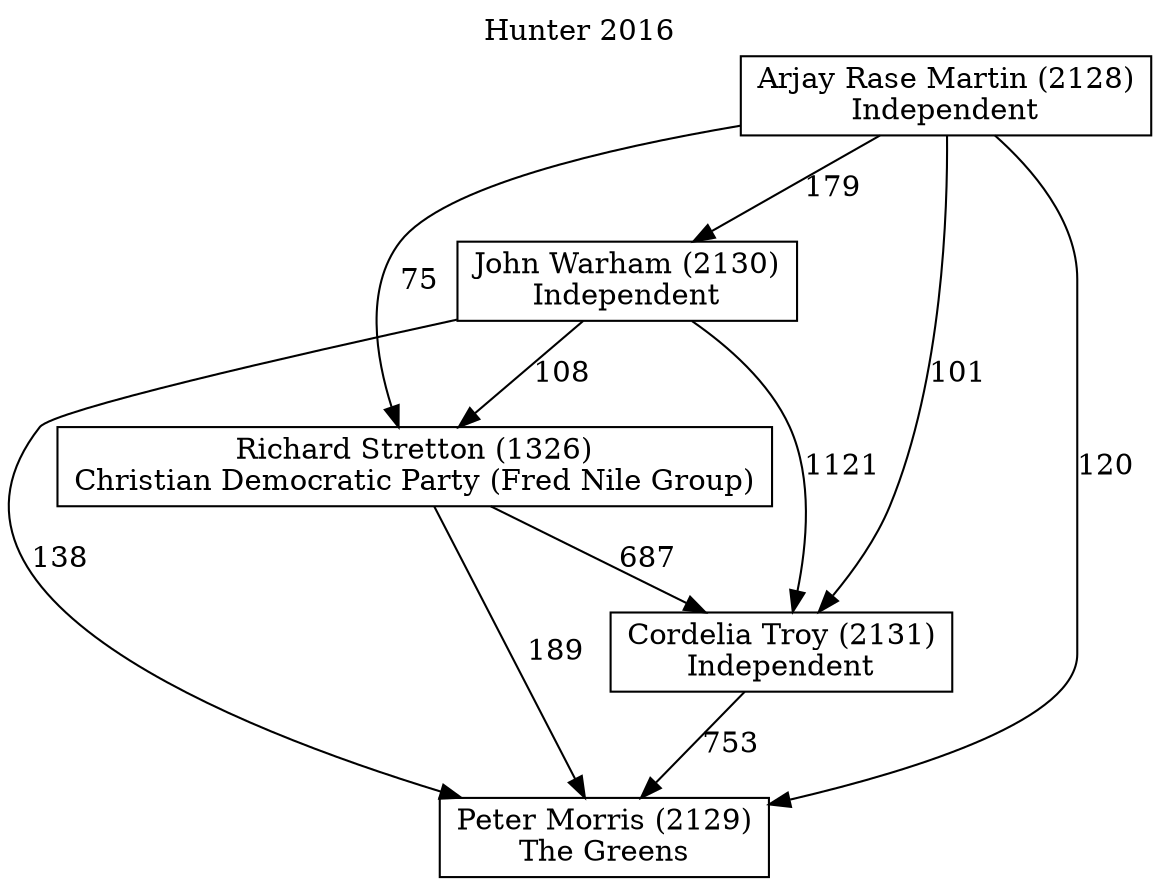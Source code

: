 // House preference flow
digraph "Peter Morris (2129)_Hunter_2016" {
	graph [label="Hunter 2016" labelloc=t mclimit=10]
	node [shape=box]
	"Peter Morris (2129)" [label="Peter Morris (2129)
The Greens"]
	"Cordelia Troy (2131)" [label="Cordelia Troy (2131)
Independent"]
	"Richard Stretton (1326)" [label="Richard Stretton (1326)
Christian Democratic Party (Fred Nile Group)"]
	"John Warham (2130)" [label="John Warham (2130)
Independent"]
	"Arjay Rase Martin (2128)" [label="Arjay Rase Martin (2128)
Independent"]
	"Peter Morris (2129)" [label="Peter Morris (2129)
The Greens"]
	"Richard Stretton (1326)" [label="Richard Stretton (1326)
Christian Democratic Party (Fred Nile Group)"]
	"John Warham (2130)" [label="John Warham (2130)
Independent"]
	"Arjay Rase Martin (2128)" [label="Arjay Rase Martin (2128)
Independent"]
	"Peter Morris (2129)" [label="Peter Morris (2129)
The Greens"]
	"John Warham (2130)" [label="John Warham (2130)
Independent"]
	"Arjay Rase Martin (2128)" [label="Arjay Rase Martin (2128)
Independent"]
	"Peter Morris (2129)" [label="Peter Morris (2129)
The Greens"]
	"Arjay Rase Martin (2128)" [label="Arjay Rase Martin (2128)
Independent"]
	"Arjay Rase Martin (2128)" [label="Arjay Rase Martin (2128)
Independent"]
	"John Warham (2130)" [label="John Warham (2130)
Independent"]
	"Arjay Rase Martin (2128)" [label="Arjay Rase Martin (2128)
Independent"]
	"Arjay Rase Martin (2128)" [label="Arjay Rase Martin (2128)
Independent"]
	"Richard Stretton (1326)" [label="Richard Stretton (1326)
Christian Democratic Party (Fred Nile Group)"]
	"John Warham (2130)" [label="John Warham (2130)
Independent"]
	"Arjay Rase Martin (2128)" [label="Arjay Rase Martin (2128)
Independent"]
	"Richard Stretton (1326)" [label="Richard Stretton (1326)
Christian Democratic Party (Fred Nile Group)"]
	"Arjay Rase Martin (2128)" [label="Arjay Rase Martin (2128)
Independent"]
	"Arjay Rase Martin (2128)" [label="Arjay Rase Martin (2128)
Independent"]
	"John Warham (2130)" [label="John Warham (2130)
Independent"]
	"Arjay Rase Martin (2128)" [label="Arjay Rase Martin (2128)
Independent"]
	"Arjay Rase Martin (2128)" [label="Arjay Rase Martin (2128)
Independent"]
	"Cordelia Troy (2131)" [label="Cordelia Troy (2131)
Independent"]
	"Richard Stretton (1326)" [label="Richard Stretton (1326)
Christian Democratic Party (Fred Nile Group)"]
	"John Warham (2130)" [label="John Warham (2130)
Independent"]
	"Arjay Rase Martin (2128)" [label="Arjay Rase Martin (2128)
Independent"]
	"Cordelia Troy (2131)" [label="Cordelia Troy (2131)
Independent"]
	"John Warham (2130)" [label="John Warham (2130)
Independent"]
	"Arjay Rase Martin (2128)" [label="Arjay Rase Martin (2128)
Independent"]
	"Cordelia Troy (2131)" [label="Cordelia Troy (2131)
Independent"]
	"Arjay Rase Martin (2128)" [label="Arjay Rase Martin (2128)
Independent"]
	"Arjay Rase Martin (2128)" [label="Arjay Rase Martin (2128)
Independent"]
	"John Warham (2130)" [label="John Warham (2130)
Independent"]
	"Arjay Rase Martin (2128)" [label="Arjay Rase Martin (2128)
Independent"]
	"Arjay Rase Martin (2128)" [label="Arjay Rase Martin (2128)
Independent"]
	"Richard Stretton (1326)" [label="Richard Stretton (1326)
Christian Democratic Party (Fred Nile Group)"]
	"John Warham (2130)" [label="John Warham (2130)
Independent"]
	"Arjay Rase Martin (2128)" [label="Arjay Rase Martin (2128)
Independent"]
	"Richard Stretton (1326)" [label="Richard Stretton (1326)
Christian Democratic Party (Fred Nile Group)"]
	"Arjay Rase Martin (2128)" [label="Arjay Rase Martin (2128)
Independent"]
	"Arjay Rase Martin (2128)" [label="Arjay Rase Martin (2128)
Independent"]
	"John Warham (2130)" [label="John Warham (2130)
Independent"]
	"Arjay Rase Martin (2128)" [label="Arjay Rase Martin (2128)
Independent"]
	"Arjay Rase Martin (2128)" [label="Arjay Rase Martin (2128)
Independent"]
	"Cordelia Troy (2131)" -> "Peter Morris (2129)" [label=753]
	"Richard Stretton (1326)" -> "Cordelia Troy (2131)" [label=687]
	"John Warham (2130)" -> "Richard Stretton (1326)" [label=108]
	"Arjay Rase Martin (2128)" -> "John Warham (2130)" [label=179]
	"Richard Stretton (1326)" -> "Peter Morris (2129)" [label=189]
	"John Warham (2130)" -> "Peter Morris (2129)" [label=138]
	"Arjay Rase Martin (2128)" -> "Peter Morris (2129)" [label=120]
	"Arjay Rase Martin (2128)" -> "Richard Stretton (1326)" [label=75]
	"John Warham (2130)" -> "Cordelia Troy (2131)" [label=1121]
	"Arjay Rase Martin (2128)" -> "Cordelia Troy (2131)" [label=101]
}
